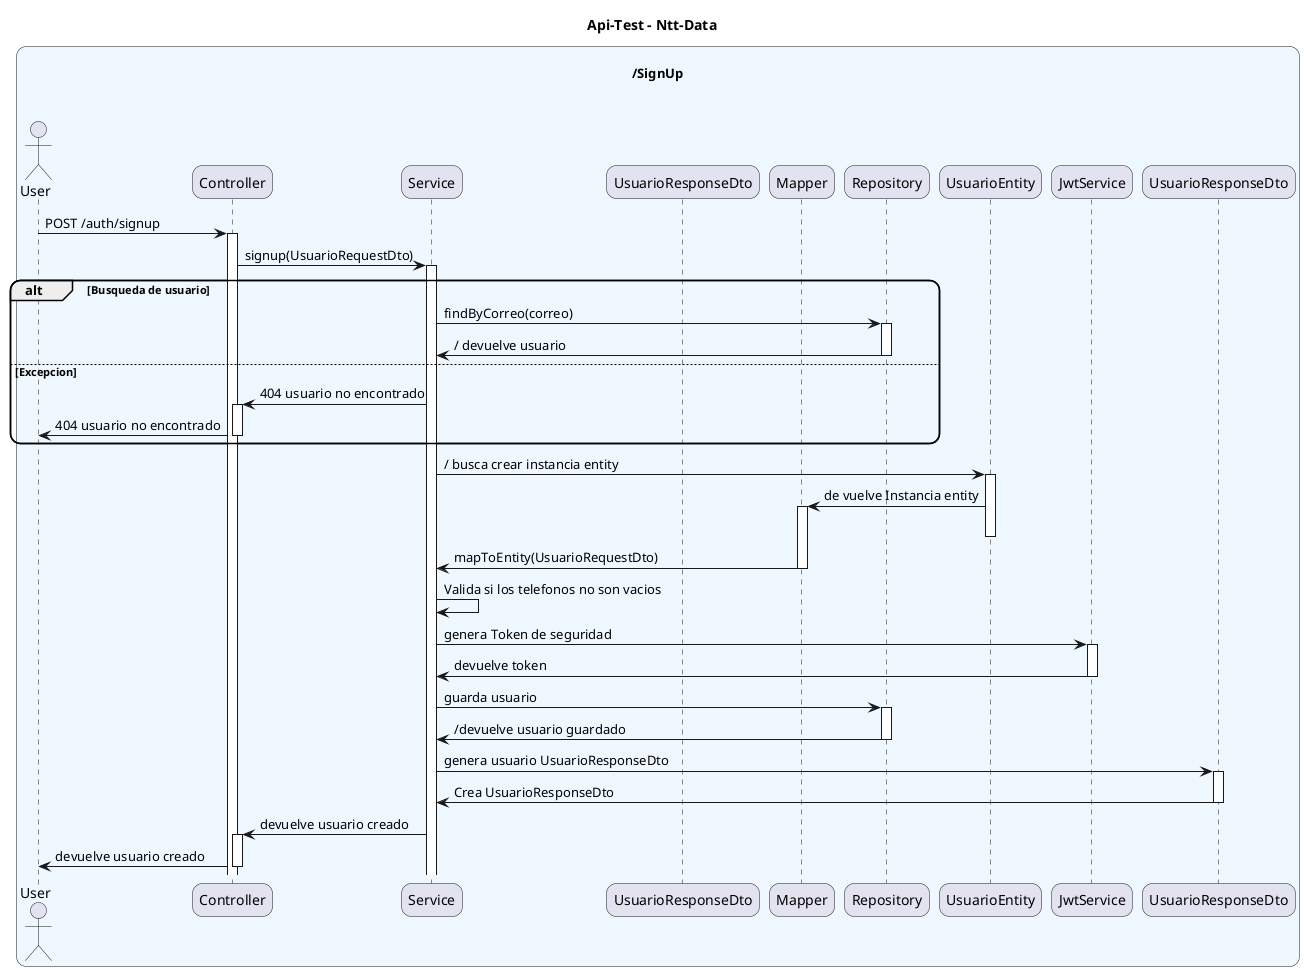 @startuml
title Api-Test - Ntt-Data

skinparam roundcorner 20
skinparam BoxPadding 5
skinparam SequenceBoxBackgroundColor AliceBlue
box "\n/SignUp\n\n"
                actor User
                participant "Controller" as Controller
                participant "Service" as Service
                participant "UsuarioResponseDto" as ResponseDto
                participant "Mapper" as Mapper
                participant "Repository" as Repository
                participant "UsuarioEntity" as Entity
                participant "JwtService" as jwt

                User -> Controller++: POST /auth/signup
                Controller -> Service++: signup(UsuarioRequestDto)
                alt Busqueda de usuario
                    Service -> Repository++: findByCorreo(correo)
                    Repository -> Service --:  / devuelve usuario
                else Excepcion
                    Service -> Controller ++: 404 usuario no encontrado
                    Controller -> User --: 404 usuario no encontrado
                end
                Service -> Entity++ : / busca crear instancia entity
                Entity -> Mapper++ :  de vuelve Instancia entity
                deactivate Entity
                Service <- Mapper: mapToEntity(UsuarioRequestDto)
                deactivate Mapper
                Service -> Service : Valida si los telefonos no son vacios
                Service -> jwt ++ : genera Token de seguridad
                jwt -> Service -- : devuelve token
                Service -> "Repository" ++ : guarda usuario
                "Repository" -> Service  --: /devuelve usuario guardado

                Service -> "UsuarioResponseDto" ++ : genera usuario UsuarioResponseDto
                UsuarioResponseDto -> "Service" -- : Crea UsuarioResponseDto
                Service -> Controller ++ : devuelve usuario creado
                Controller -> User -- : devuelve usuario creado

 end box

@enduml